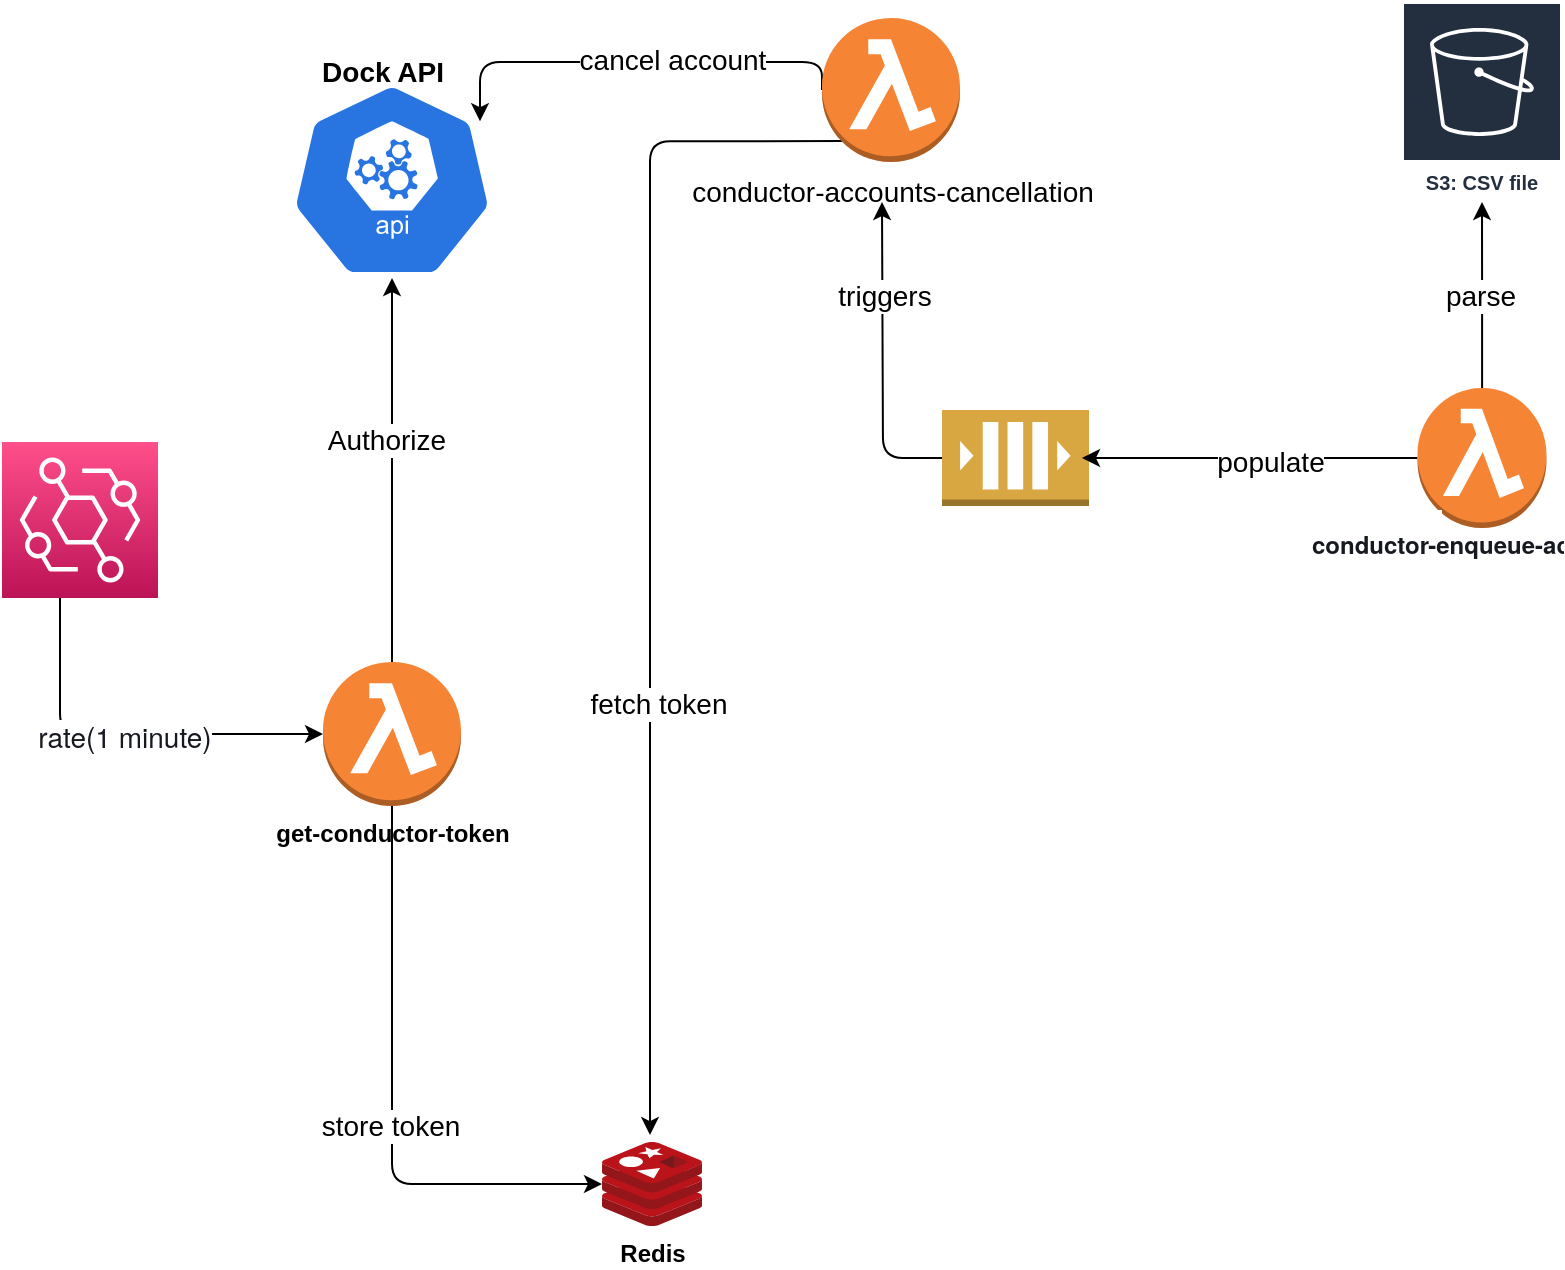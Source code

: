 <mxfile version="16.6.1" type="github">
  <diagram id="dHoqGRJLup6LJyI-Ye4J" name="Page-1">
    <mxGraphModel dx="1038" dy="632" grid="1" gridSize="10" guides="1" tooltips="1" connect="1" arrows="1" fold="1" page="1" pageScale="1" pageWidth="850" pageHeight="1100" math="0" shadow="0">
      <root>
        <mxCell id="0" />
        <mxCell id="1" parent="0" />
        <mxCell id="O7jQbNx7mbmvP4g28WaW-12" style="edgeStyle=orthogonalEdgeStyle;rounded=1;orthogonalLoop=1;jettySize=auto;html=1;entryX=0.5;entryY=1;entryDx=0;entryDy=0;entryPerimeter=0;fontSize=14;endArrow=classic;endFill=1;" edge="1" parent="1" source="O7jQbNx7mbmvP4g28WaW-1" target="O7jQbNx7mbmvP4g28WaW-4">
          <mxGeometry relative="1" as="geometry" />
        </mxCell>
        <mxCell id="O7jQbNx7mbmvP4g28WaW-13" value="Authorize" style="edgeLabel;html=1;align=center;verticalAlign=middle;resizable=0;points=[];fontSize=14;" vertex="1" connectable="0" parent="O7jQbNx7mbmvP4g28WaW-12">
          <mxGeometry x="0.172" y="3" relative="1" as="geometry">
            <mxPoint y="1" as="offset" />
          </mxGeometry>
        </mxCell>
        <mxCell id="O7jQbNx7mbmvP4g28WaW-15" style="edgeStyle=orthogonalEdgeStyle;rounded=1;orthogonalLoop=1;jettySize=auto;html=1;fontSize=14;endArrow=classic;endFill=1;" edge="1" parent="1" source="O7jQbNx7mbmvP4g28WaW-1" target="O7jQbNx7mbmvP4g28WaW-14">
          <mxGeometry relative="1" as="geometry">
            <Array as="points">
              <mxPoint x="235" y="651" />
            </Array>
          </mxGeometry>
        </mxCell>
        <mxCell id="O7jQbNx7mbmvP4g28WaW-16" value="store token" style="edgeLabel;html=1;align=center;verticalAlign=middle;resizable=0;points=[];fontSize=14;" vertex="1" connectable="0" parent="O7jQbNx7mbmvP4g28WaW-15">
          <mxGeometry x="0.088" y="-1" relative="1" as="geometry">
            <mxPoint as="offset" />
          </mxGeometry>
        </mxCell>
        <mxCell id="O7jQbNx7mbmvP4g28WaW-1" value="&lt;b&gt;get-conductor-token&lt;/b&gt;" style="outlineConnect=0;dashed=0;verticalLabelPosition=bottom;verticalAlign=top;align=center;html=1;shape=mxgraph.aws3.lambda_function;fillColor=#F58534;gradientColor=none;" vertex="1" parent="1">
          <mxGeometry x="200.5" y="390" width="69" height="72" as="geometry" />
        </mxCell>
        <mxCell id="O7jQbNx7mbmvP4g28WaW-3" style="edgeStyle=orthogonalEdgeStyle;orthogonalLoop=1;jettySize=auto;html=1;rounded=1;endArrow=classic;endFill=1;" edge="1" parent="1" source="O7jQbNx7mbmvP4g28WaW-2" target="O7jQbNx7mbmvP4g28WaW-1">
          <mxGeometry relative="1" as="geometry">
            <Array as="points">
              <mxPoint x="69" y="426" />
            </Array>
          </mxGeometry>
        </mxCell>
        <mxCell id="O7jQbNx7mbmvP4g28WaW-18" value="&lt;span style=&quot;box-sizing: border-box ; color: rgb(22 , 25 , 31) ; font-family: &amp;#34;amazon ember&amp;#34; , &amp;#34;helvetica neue&amp;#34; , &amp;#34;roboto&amp;#34; , &amp;#34;arial&amp;#34; , sans-serif ; text-align: left&quot;&gt;rate(1 minute)&lt;/span&gt;" style="edgeLabel;html=1;align=center;verticalAlign=middle;resizable=0;points=[];fontSize=14;" vertex="1" connectable="0" parent="O7jQbNx7mbmvP4g28WaW-3">
          <mxGeometry x="0.003" relative="1" as="geometry">
            <mxPoint y="1" as="offset" />
          </mxGeometry>
        </mxCell>
        <mxCell id="O7jQbNx7mbmvP4g28WaW-2" value="" style="sketch=0;points=[[0,0,0],[0.25,0,0],[0.5,0,0],[0.75,0,0],[1,0,0],[0,1,0],[0.25,1,0],[0.5,1,0],[0.75,1,0],[1,1,0],[0,0.25,0],[0,0.5,0],[0,0.75,0],[1,0.25,0],[1,0.5,0],[1,0.75,0]];outlineConnect=0;fontColor=#232F3E;gradientColor=#FF4F8B;gradientDirection=north;fillColor=#BC1356;strokeColor=#ffffff;dashed=0;verticalLabelPosition=bottom;verticalAlign=top;align=center;html=1;fontSize=12;fontStyle=0;aspect=fixed;shape=mxgraph.aws4.resourceIcon;resIcon=mxgraph.aws4.eventbridge;movableLabel=1;" vertex="1" parent="1">
          <mxGeometry x="40" y="280" width="78" height="78" as="geometry">
            <mxPoint y="-129" as="offset" />
          </mxGeometry>
        </mxCell>
        <mxCell id="O7jQbNx7mbmvP4g28WaW-4" value="&lt;b&gt;&lt;font style=&quot;font-size: 14px&quot;&gt;Dock API&lt;/font&gt;&lt;/b&gt;" style="sketch=0;html=1;dashed=0;whitespace=wrap;fillColor=#2875E2;strokeColor=#ffffff;points=[[0.005,0.63,0],[0.1,0.2,0],[0.9,0.2,0],[0.5,0,0],[0.995,0.63,0],[0.72,0.99,0],[0.5,1,0],[0.28,0.99,0]];shape=mxgraph.kubernetes.icon;prIcon=api;metaEdit=0;movableLabel=1;" vertex="1" parent="1">
          <mxGeometry x="180" y="100" width="110" height="98" as="geometry">
            <mxPoint x="-5" y="-54" as="offset" />
          </mxGeometry>
        </mxCell>
        <mxCell id="O7jQbNx7mbmvP4g28WaW-14" value="&lt;b&gt;Redis&lt;/b&gt;" style="sketch=0;aspect=fixed;html=1;points=[];align=center;image;fontSize=12;image=img/lib/mscae/Cache_Redis_Product.svg;" vertex="1" parent="1">
          <mxGeometry x="340" y="630" width="50" height="42" as="geometry" />
        </mxCell>
        <mxCell id="O7jQbNx7mbmvP4g28WaW-30" style="edgeStyle=orthogonalEdgeStyle;rounded=1;orthogonalLoop=1;jettySize=auto;html=1;fontSize=14;endArrow=classic;endFill=1;entryX=0.48;entryY=-0.083;entryDx=0;entryDy=0;entryPerimeter=0;exitX=0.145;exitY=0.855;exitDx=0;exitDy=0;exitPerimeter=0;" edge="1" parent="1" source="O7jQbNx7mbmvP4g28WaW-19" target="O7jQbNx7mbmvP4g28WaW-14">
          <mxGeometry relative="1" as="geometry">
            <mxPoint x="380" y="630" as="targetPoint" />
            <Array as="points">
              <mxPoint x="364" y="130" />
            </Array>
          </mxGeometry>
        </mxCell>
        <mxCell id="O7jQbNx7mbmvP4g28WaW-31" value="fetch token" style="edgeLabel;html=1;align=center;verticalAlign=middle;resizable=0;points=[];fontSize=14;" vertex="1" connectable="0" parent="O7jQbNx7mbmvP4g28WaW-30">
          <mxGeometry x="0.27" y="4" relative="1" as="geometry">
            <mxPoint y="1" as="offset" />
          </mxGeometry>
        </mxCell>
        <mxCell id="O7jQbNx7mbmvP4g28WaW-36" style="edgeStyle=orthogonalEdgeStyle;orthogonalLoop=1;jettySize=auto;html=1;entryX=0.9;entryY=0.2;entryDx=0;entryDy=0;entryPerimeter=0;fontSize=14;endArrow=classic;endFill=1;strokeColor=default;exitX=0;exitY=0.5;exitDx=0;exitDy=0;exitPerimeter=0;rounded=1;" edge="1" parent="1" source="O7jQbNx7mbmvP4g28WaW-19" target="O7jQbNx7mbmvP4g28WaW-4">
          <mxGeometry relative="1" as="geometry">
            <mxPoint x="450" y="70" as="sourcePoint" />
            <Array as="points">
              <mxPoint x="450" y="90" />
              <mxPoint x="279" y="90" />
            </Array>
          </mxGeometry>
        </mxCell>
        <mxCell id="O7jQbNx7mbmvP4g28WaW-37" value="cancel account" style="edgeLabel;html=1;align=center;verticalAlign=middle;resizable=0;points=[];fontSize=14;" vertex="1" connectable="0" parent="O7jQbNx7mbmvP4g28WaW-36">
          <mxGeometry x="-0.167" y="-1" relative="1" as="geometry">
            <mxPoint as="offset" />
          </mxGeometry>
        </mxCell>
        <mxCell id="O7jQbNx7mbmvP4g28WaW-19" value="conductor-accounts-cancellation" style="outlineConnect=0;dashed=0;verticalLabelPosition=bottom;verticalAlign=top;align=center;html=1;shape=mxgraph.aws3.lambda_function;fillColor=#F58534;gradientColor=none;fontSize=14;" vertex="1" parent="1">
          <mxGeometry x="450" y="68" width="69" height="72" as="geometry" />
        </mxCell>
        <mxCell id="O7jQbNx7mbmvP4g28WaW-25" style="edgeStyle=orthogonalEdgeStyle;rounded=1;orthogonalLoop=1;jettySize=auto;html=1;fontSize=12;endArrow=classic;endFill=1;" edge="1" parent="1" source="O7jQbNx7mbmvP4g28WaW-21">
          <mxGeometry relative="1" as="geometry">
            <mxPoint x="480" y="160" as="targetPoint" />
          </mxGeometry>
        </mxCell>
        <mxCell id="O7jQbNx7mbmvP4g28WaW-26" value="triggers" style="edgeLabel;html=1;align=center;verticalAlign=middle;resizable=0;points=[];fontSize=14;" vertex="1" connectable="0" parent="O7jQbNx7mbmvP4g28WaW-25">
          <mxGeometry x="0.424" y="-1" relative="1" as="geometry">
            <mxPoint y="1" as="offset" />
          </mxGeometry>
        </mxCell>
        <mxCell id="O7jQbNx7mbmvP4g28WaW-21" value="" style="outlineConnect=0;dashed=0;verticalLabelPosition=bottom;verticalAlign=top;align=center;html=1;shape=mxgraph.aws3.queue;fillColor=#D9A741;gradientColor=none;fontSize=14;" vertex="1" parent="1">
          <mxGeometry x="510" y="264" width="73.5" height="48" as="geometry" />
        </mxCell>
        <mxCell id="O7jQbNx7mbmvP4g28WaW-27" style="rounded=1;orthogonalLoop=1;jettySize=auto;html=1;fontSize=14;endArrow=classic;endFill=1;" edge="1" parent="1" source="O7jQbNx7mbmvP4g28WaW-20">
          <mxGeometry relative="1" as="geometry">
            <mxPoint x="580" y="288" as="targetPoint" />
          </mxGeometry>
        </mxCell>
        <mxCell id="O7jQbNx7mbmvP4g28WaW-28" value="populate" style="edgeLabel;html=1;align=center;verticalAlign=middle;resizable=0;points=[];fontSize=14;" vertex="1" connectable="0" parent="O7jQbNx7mbmvP4g28WaW-27">
          <mxGeometry x="-0.112" y="2" relative="1" as="geometry">
            <mxPoint as="offset" />
          </mxGeometry>
        </mxCell>
        <mxCell id="O7jQbNx7mbmvP4g28WaW-23" style="edgeStyle=orthogonalEdgeStyle;rounded=1;orthogonalLoop=1;jettySize=auto;html=1;fontSize=12;endArrow=classic;endFill=1;" edge="1" parent="1" source="O7jQbNx7mbmvP4g28WaW-20" target="O7jQbNx7mbmvP4g28WaW-22">
          <mxGeometry relative="1" as="geometry">
            <mxPoint x="780" y="190" as="targetPoint" />
          </mxGeometry>
        </mxCell>
        <mxCell id="O7jQbNx7mbmvP4g28WaW-29" value="parse" style="edgeLabel;html=1;align=center;verticalAlign=middle;resizable=0;points=[];fontSize=14;" vertex="1" connectable="0" parent="O7jQbNx7mbmvP4g28WaW-23">
          <mxGeometry x="0.017" y="1" relative="1" as="geometry">
            <mxPoint y="1" as="offset" />
          </mxGeometry>
        </mxCell>
        <mxCell id="O7jQbNx7mbmvP4g28WaW-20" value="&lt;h3 class=&quot;awsui-util-pt-n&quot; style=&quot;font-family: &amp;#34;amazon ember&amp;#34; , &amp;#34;helvetica neue&amp;#34; , &amp;#34;roboto&amp;#34; , &amp;#34;arial&amp;#34; , sans-serif ; color: rgb(22 , 25 , 31) ; margin: 0px ; padding: 0px 0px 0.5rem ; line-height: 2rem ; box-sizing: border-box ; word-break: break-all ; overflow-wrap: break-word ; text-align: left ; background-color: rgb(255 , 255 , 255)&quot;&gt;&lt;font style=&quot;font-size: 12px&quot;&gt;conductor-enqueue-accounts-to-cancel&lt;/font&gt;&lt;/h3&gt;" style="outlineConnect=0;dashed=0;verticalLabelPosition=bottom;verticalAlign=top;align=center;html=1;shape=mxgraph.aws3.lambda_function;fillColor=#F58534;gradientColor=none;fontSize=14;movableLabel=1;labelPadding=3;allowArrows=0;metaEdit=1;overflow=block;" vertex="1" parent="1">
          <mxGeometry x="747.75" y="253" width="64.5" height="70" as="geometry">
            <mxPoint x="-52" y="-9" as="offset" />
          </mxGeometry>
        </mxCell>
        <mxCell id="O7jQbNx7mbmvP4g28WaW-22" value="S3: CSV file" style="sketch=0;outlineConnect=0;fontColor=#232F3E;gradientColor=none;strokeColor=#ffffff;fillColor=#232F3E;dashed=0;verticalLabelPosition=middle;verticalAlign=bottom;align=center;html=1;whiteSpace=wrap;fontSize=10;fontStyle=1;spacing=3;shape=mxgraph.aws4.productIcon;prIcon=mxgraph.aws4.s3;" vertex="1" parent="1">
          <mxGeometry x="740" y="60" width="80" height="100" as="geometry" />
        </mxCell>
      </root>
    </mxGraphModel>
  </diagram>
</mxfile>
